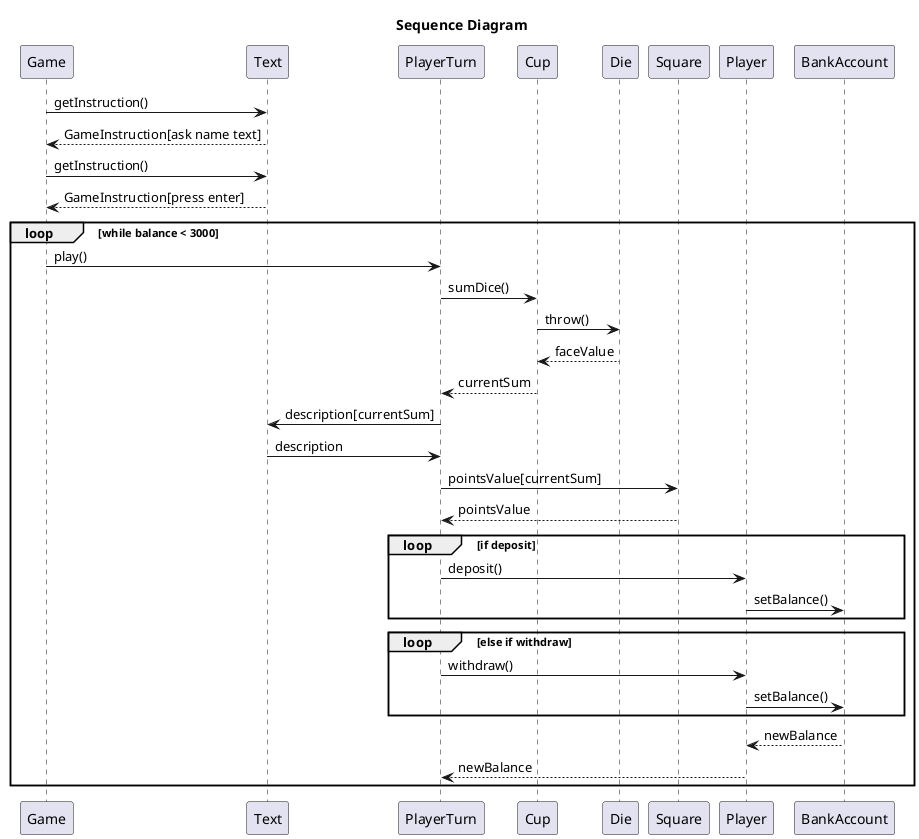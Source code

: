 @startuml
title Sequence Diagram
Game -> Text : getInstruction()
Text --> Game : GameInstruction[ask name text]
Game -> Text : getInstruction()
Text --> Game : GameInstruction[press enter]
loop while balance < 3000

Game -> PlayerTurn : play()
PlayerTurn -> Cup : sumDice()
Cup -> Die : throw()
Die --> Cup : faceValue
Cup --> PlayerTurn : currentSum
PlayerTurn -> Text : description[currentSum]
Text -> PlayerTurn : description
PlayerTurn -> Square : pointsValue[currentSum]
Square --> PlayerTurn : pointsValue
loop if deposit
PlayerTurn -> Player : deposit()
Player -> BankAccount : setBalance()
end
loop else if withdraw
PlayerTurn -> Player : withdraw()
Player -> BankAccount : setBalance()
end
BankAccount --> Player : newBalance
Player --> PlayerTurn : newBalance


end

@enduml